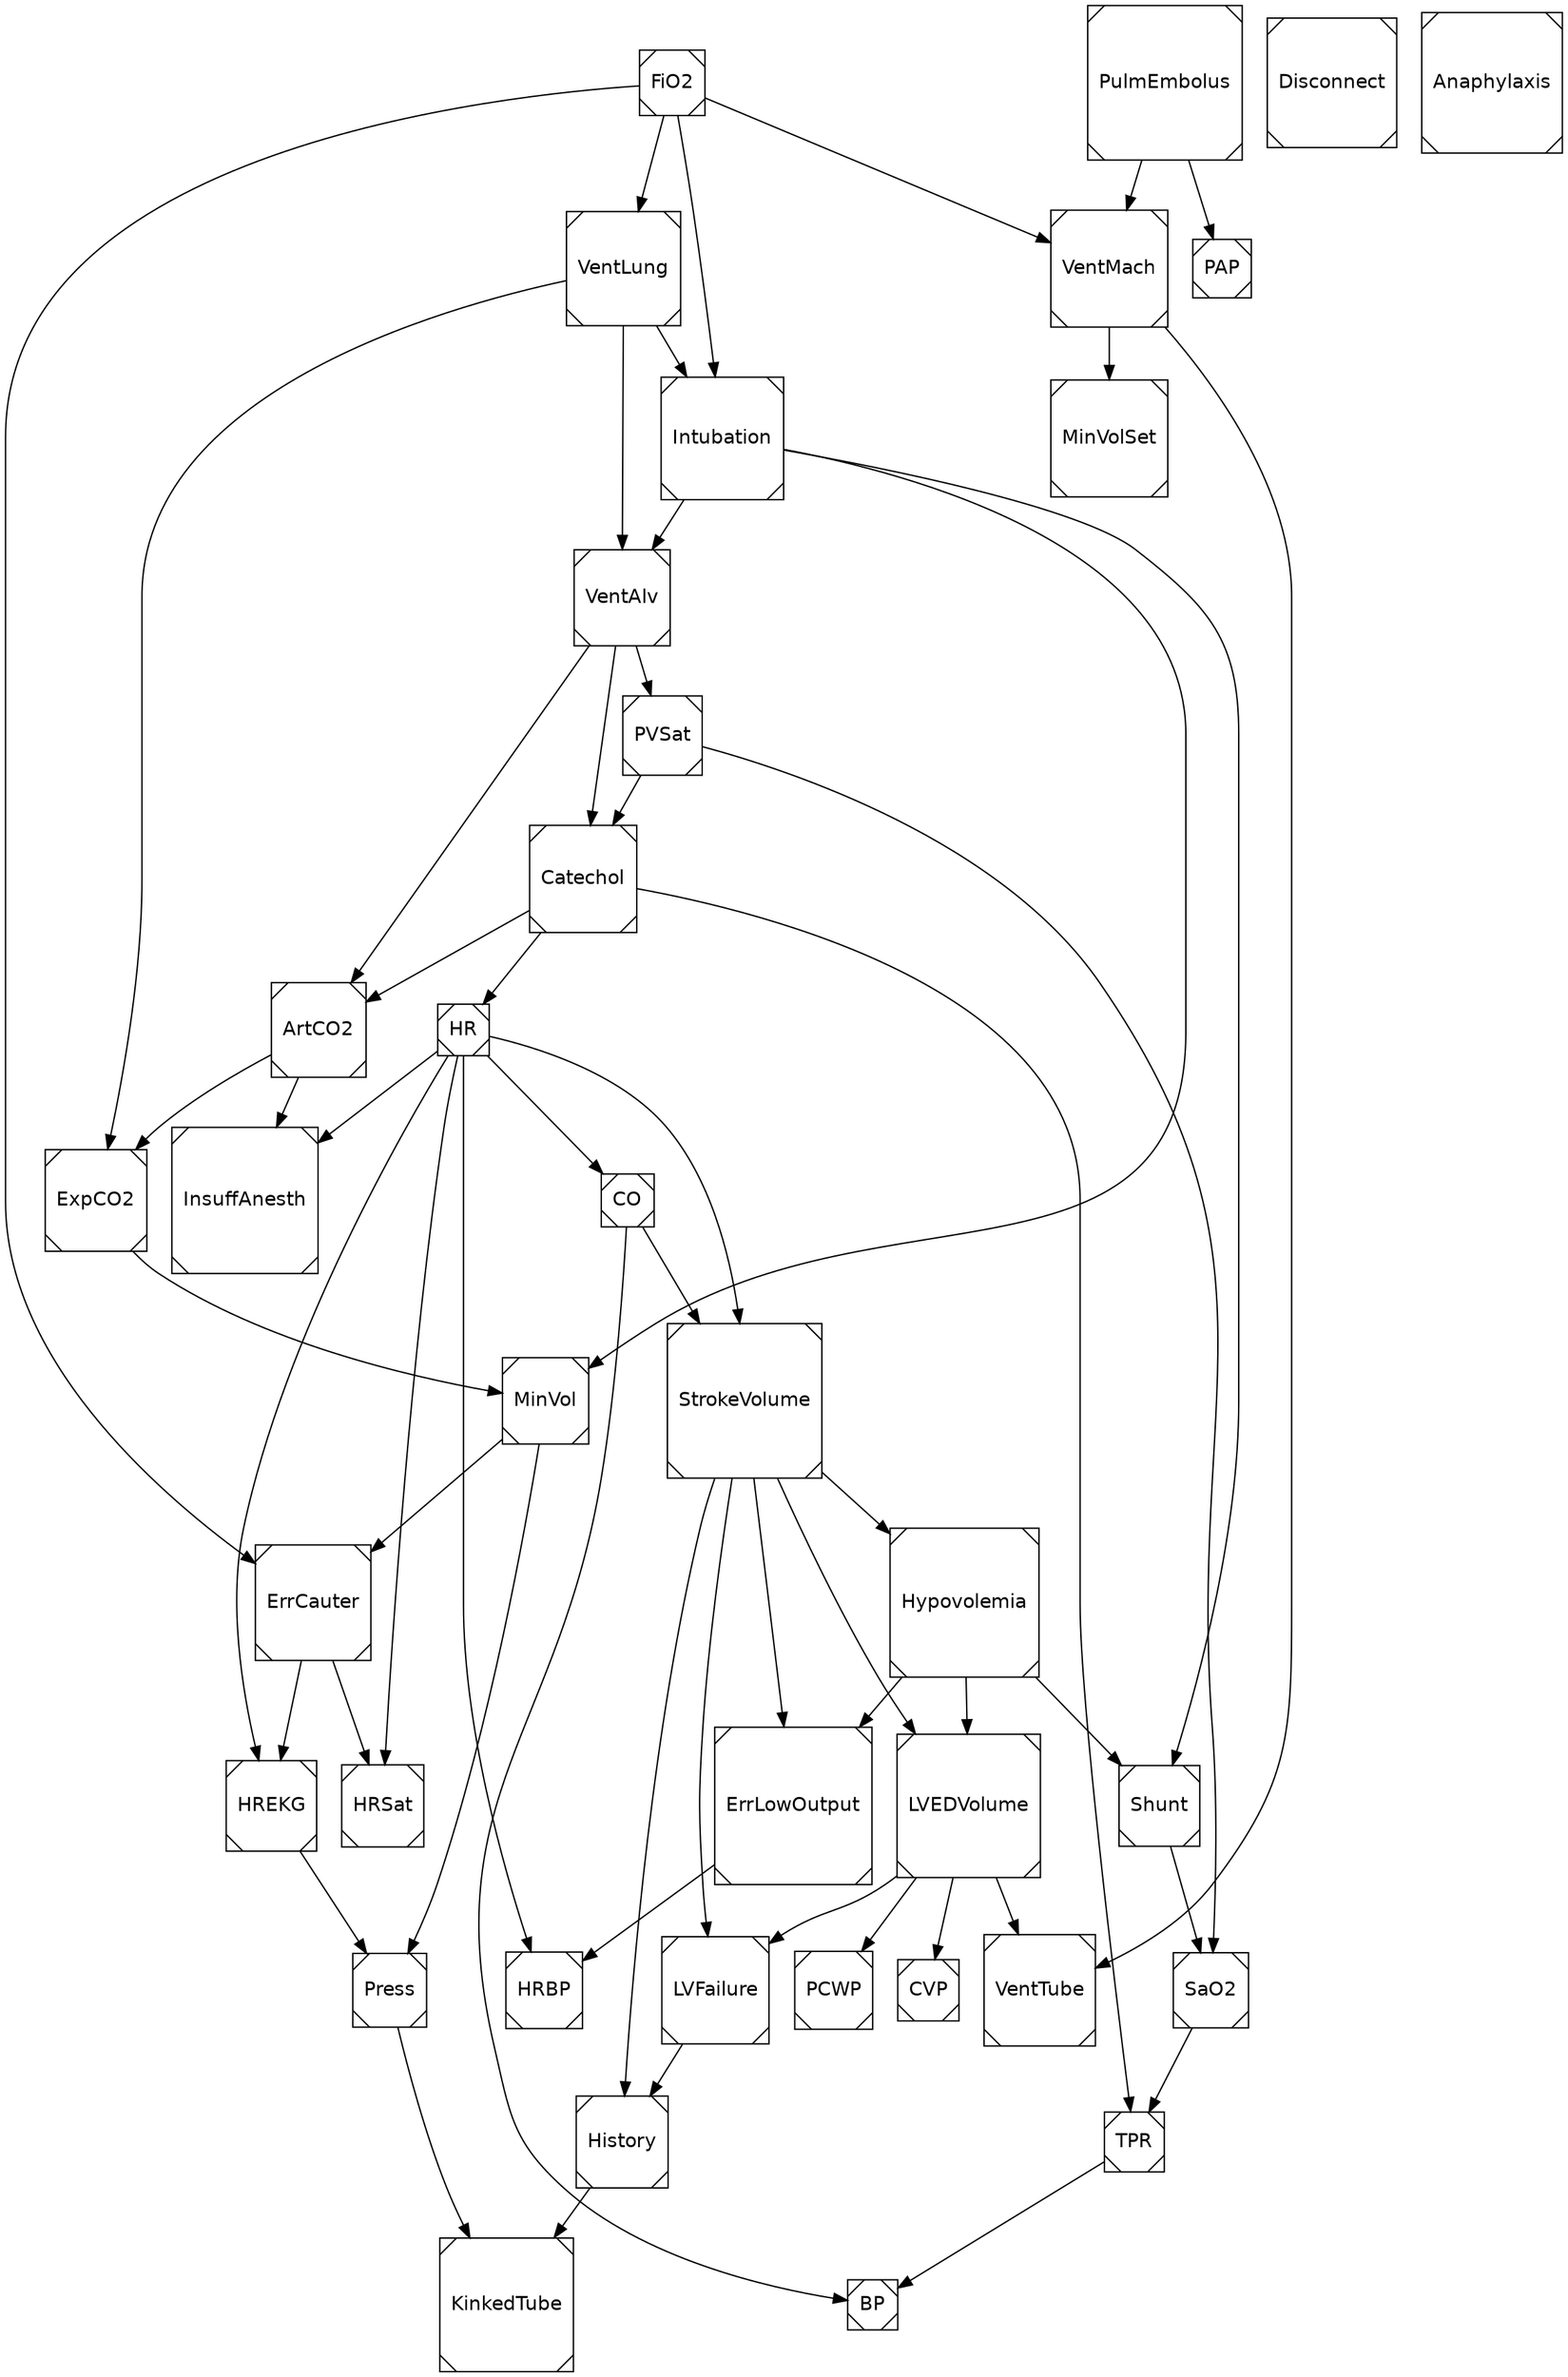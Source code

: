digraph foo
{
	node [fontname="Helvetica" style="filled" fillcolor="white"];
	edge [labelfontname="Helvetica" labelangle=30 labeldistance=2];
	Hypovolemia [shape="Msquare"];
	StrokeVolume [shape="Msquare"];
	LVFailure [shape="Msquare"];
	LVEDVolume [shape="Msquare"];
	PCWP [shape="Msquare"];
	CVP [shape="Msquare"];
	History [shape="Msquare"];
	MinVolSet [shape="Msquare"];
	VentMach [shape="Msquare"];
	Disconnect [shape="Msquare"];
	VentTube [shape="Msquare"];
	KinkedTube [shape="Msquare"];
	Press [shape="Msquare"];
	ErrLowOutput [shape="Msquare"];
	HRBP [shape="Msquare"];
	ErrCauter [shape="Msquare"];
	HREKG [shape="Msquare"];
	HRSat [shape="Msquare"];
	BP [shape="Msquare"];
	CO [shape="Msquare"];
	HR [shape="Msquare"];
	TPR [shape="Msquare"];
	Anaphylaxis [shape="Msquare"];
	InsuffAnesth [shape="Msquare"];
	PAP [shape="Msquare"];
	PulmEmbolus [shape="Msquare"];
	FiO2 [shape="Msquare"];
	Catechol [shape="Msquare"];
	SaO2 [shape="Msquare"];
	Shunt [shape="Msquare"];
	PVSat [shape="Msquare"];
	MinVol [shape="Msquare"];
	ExpCO2 [shape="Msquare"];
	ArtCO2 [shape="Msquare"];
	VentAlv [shape="Msquare"];
	VentLung [shape="Msquare"];
	Intubation [shape="Msquare"];
	StrokeVolume->Hypovolemia;
	Hypovolemia->LVEDVolume;
	Hypovolemia->ErrLowOutput;
	Hypovolemia->Shunt;
	StrokeVolume->LVFailure;
	StrokeVolume->LVEDVolume;
	StrokeVolume->History;
	StrokeVolume->ErrLowOutput;
	CO->StrokeVolume;
	HR->StrokeVolume;
	LVEDVolume->LVFailure;
	LVFailure->History;
	LVEDVolume->PCWP;
	LVEDVolume->CVP;
	LVEDVolume->VentTube;
	History->KinkedTube;
	VentMach->MinVolSet;
	VentMach->VentTube;
	PulmEmbolus->VentMach;
	FiO2->VentMach;
	Press->KinkedTube;
	HREKG->Press;
	MinVol->Press;
	ErrLowOutput->HRBP;
	HR->HRBP;
	ErrCauter->HREKG;
	ErrCauter->HRSat;
	FiO2->ErrCauter;
	MinVol->ErrCauter;
	HR->HREKG;
	HR->HRSat;
	CO->BP;
	TPR->BP;
	HR->CO;
	HR->InsuffAnesth;
	Catechol->HR;
	Catechol->TPR;
	SaO2->TPR;
	ArtCO2->InsuffAnesth;
	PulmEmbolus->PAP;
	FiO2->VentLung;
	FiO2->Intubation;
	PVSat->Catechol;
	Catechol->ArtCO2;
	VentAlv->Catechol;
	Shunt->SaO2;
	PVSat->SaO2;
	Intubation->Shunt;
	VentAlv->PVSat;
	ExpCO2->MinVol;
	Intubation->MinVol;
	ArtCO2->ExpCO2;
	VentLung->ExpCO2;
	VentAlv->ArtCO2;
	VentLung->VentAlv;
	Intubation->VentAlv;
	VentLung->Intubation;
}
